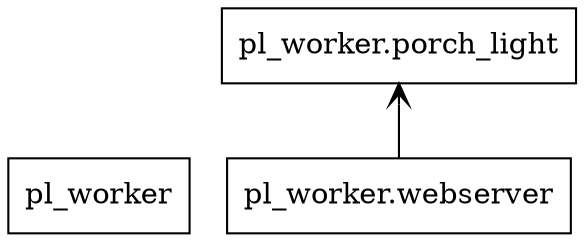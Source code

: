 digraph "packages" {
rankdir=BT
charset="utf-8"
"pl_worker" [color="black", label=<pl_worker>, shape="box", style="solid"];
"pl_worker.porch_light" [color="black", label=<pl_worker.porch_light>, shape="box", style="solid"];
"pl_worker.webserver" [color="black", label=<pl_worker.webserver>, shape="box", style="solid"];
"pl_worker.webserver" -> "pl_worker.porch_light" [arrowhead="open", arrowtail="none"];
}

